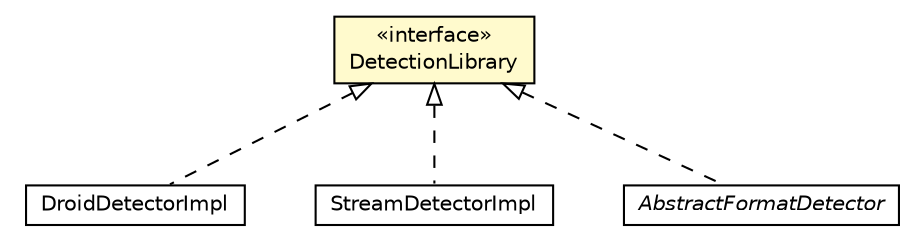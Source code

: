#!/usr/local/bin/dot
#
# Class diagram 
# Generated by UMLGraph version 5.1 (http://www.umlgraph.org/)
#

digraph G {
	edge [fontname="Helvetica",fontsize=10,labelfontname="Helvetica",labelfontsize=10];
	node [fontname="Helvetica",fontsize=10,shape=plaintext];
	nodesep=0.25;
	ranksep=0.5;
	// com.gc.iotools.fmt.detect.droid.DroidDetectorImpl
	c1064 [label=<<table title="com.gc.iotools.fmt.detect.droid.DroidDetectorImpl" border="0" cellborder="1" cellspacing="0" cellpadding="2" port="p" href="../detect/droid/DroidDetectorImpl.html">
		<tr><td><table border="0" cellspacing="0" cellpadding="1">
<tr><td align="center" balign="center"> DroidDetectorImpl </td></tr>
		</table></td></tr>
		</table>>, fontname="Helvetica", fontcolor="black", fontsize=10.0];
	// com.gc.iotools.fmt.detect.wzf.StreamDetectorImpl
	c1065 [label=<<table title="com.gc.iotools.fmt.detect.wzf.StreamDetectorImpl" border="0" cellborder="1" cellspacing="0" cellpadding="2" port="p" href="../detect/wzf/StreamDetectorImpl.html">
		<tr><td><table border="0" cellspacing="0" cellpadding="1">
<tr><td align="center" balign="center"> StreamDetectorImpl </td></tr>
		</table></td></tr>
		</table>>, fontname="Helvetica", fontcolor="black", fontsize=10.0];
	// com.gc.iotools.fmt.base.DetectionLibrary
	c1076 [label=<<table title="com.gc.iotools.fmt.base.DetectionLibrary" border="0" cellborder="1" cellspacing="0" cellpadding="2" port="p" bgcolor="lemonChiffon" href="./DetectionLibrary.html">
		<tr><td><table border="0" cellspacing="0" cellpadding="1">
<tr><td align="center" balign="center"> &#171;interface&#187; </td></tr>
<tr><td align="center" balign="center"> DetectionLibrary </td></tr>
		</table></td></tr>
		</table>>, fontname="Helvetica", fontcolor="black", fontsize=10.0];
	// com.gc.iotools.fmt.base.AbstractFormatDetector
	c1077 [label=<<table title="com.gc.iotools.fmt.base.AbstractFormatDetector" border="0" cellborder="1" cellspacing="0" cellpadding="2" port="p" href="./AbstractFormatDetector.html">
		<tr><td><table border="0" cellspacing="0" cellpadding="1">
<tr><td align="center" balign="center"><font face="Helvetica-Oblique"> AbstractFormatDetector </font></td></tr>
		</table></td></tr>
		</table>>, fontname="Helvetica", fontcolor="black", fontsize=10.0];
	//com.gc.iotools.fmt.detect.droid.DroidDetectorImpl implements com.gc.iotools.fmt.base.DetectionLibrary
	c1076:p -> c1064:p [dir=back,arrowtail=empty,style=dashed];
	//com.gc.iotools.fmt.detect.wzf.StreamDetectorImpl implements com.gc.iotools.fmt.base.DetectionLibrary
	c1076:p -> c1065:p [dir=back,arrowtail=empty,style=dashed];
	//com.gc.iotools.fmt.base.AbstractFormatDetector implements com.gc.iotools.fmt.base.DetectionLibrary
	c1076:p -> c1077:p [dir=back,arrowtail=empty,style=dashed];
}

